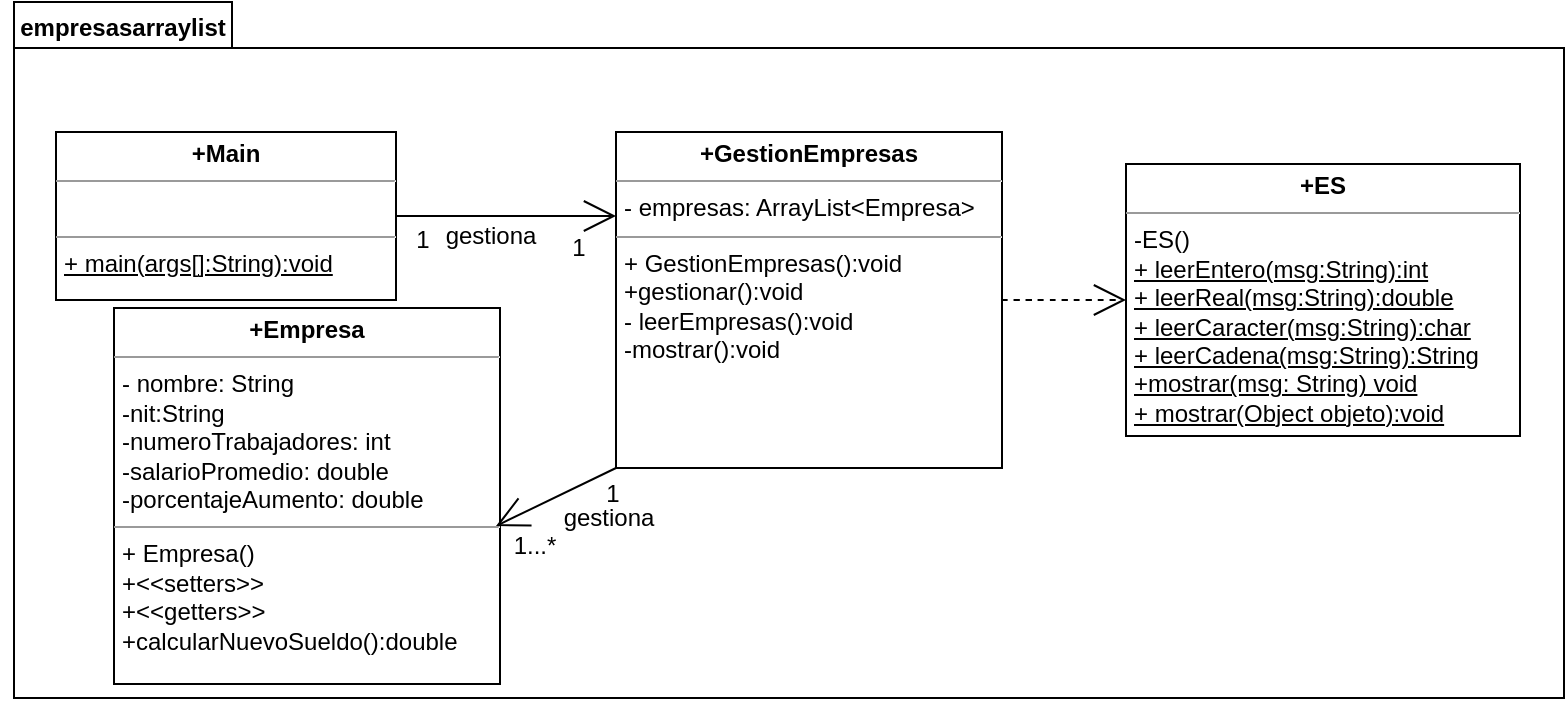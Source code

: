 <mxfile version="20.4.0" type="device"><diagram id="Iow5yc35_0iCL5yby_5C" name="Página-1"><mxGraphModel dx="707" dy="920" grid="0" gridSize="10" guides="1" tooltips="1" connect="1" arrows="1" fold="1" page="0" pageScale="1" pageWidth="827" pageHeight="1169" math="0" shadow="0"><root><mxCell id="0"/><mxCell id="1" parent="0"/><mxCell id="t938-m3QHY7wjeTMi-aY-1" value="&lt;p style=&quot;line-height: 0;&quot;&gt;&lt;br&gt;&lt;/p&gt;" style="shape=folder;fontStyle=1;spacingTop=10;tabWidth=109;tabHeight=23;tabPosition=left;html=1;hachureGap=4;align=left;" parent="1" vertex="1"><mxGeometry x="-213" y="-6" width="775" height="348" as="geometry"/></mxCell><mxCell id="t938-m3QHY7wjeTMi-aY-2" value="&lt;b&gt;empresasarraylist&lt;/b&gt;" style="text;html=1;align=center;verticalAlign=middle;resizable=0;points=[];autosize=1;strokeColor=none;fillColor=none;hachureGap=4;fontSize=12;" parent="1" vertex="1"><mxGeometry x="-220" y="-6" width="121" height="26" as="geometry"/></mxCell><mxCell id="t938-m3QHY7wjeTMi-aY-4" value="&lt;p style=&quot;margin:0px;margin-top:4px;text-align:center;&quot;&gt;&lt;b&gt;+Main&lt;/b&gt;&lt;/p&gt;&lt;hr size=&quot;1&quot;&gt;&lt;p style=&quot;margin:0px;margin-left:4px;&quot;&gt;&lt;br&gt;&lt;/p&gt;&lt;hr size=&quot;1&quot;&gt;&lt;p style=&quot;margin:0px;margin-left:4px;&quot;&gt;&lt;u&gt;+ main(args[]:String):void&lt;/u&gt;&lt;br&gt;&lt;/p&gt;" style="verticalAlign=top;align=left;overflow=fill;fontSize=12;fontFamily=Helvetica;html=1;hachureGap=4;" parent="1" vertex="1"><mxGeometry x="-192" y="59" width="170" height="84" as="geometry"/></mxCell><mxCell id="uueVUDAkZS6h9l45Wnzi-9" style="edgeStyle=none;curved=1;rounded=0;orthogonalLoop=1;jettySize=auto;html=1;exitX=1;exitY=0.5;exitDx=0;exitDy=0;entryX=0;entryY=0.5;entryDx=0;entryDy=0;fontSize=12;endArrow=open;endFill=0;startSize=14;endSize=14;sourcePerimeterSpacing=8;targetPerimeterSpacing=8;dashed=1;" edge="1" parent="1" source="t938-m3QHY7wjeTMi-aY-5" target="uueVUDAkZS6h9l45Wnzi-1"><mxGeometry relative="1" as="geometry"/></mxCell><mxCell id="t938-m3QHY7wjeTMi-aY-5" value="&lt;p style=&quot;margin:0px;margin-top:4px;text-align:center;&quot;&gt;&lt;b&gt;+GestionEmpresas&lt;/b&gt;&lt;/p&gt;&lt;hr size=&quot;1&quot;&gt;&lt;p style=&quot;margin:0px;margin-left:4px;&quot;&gt;- empresas: ArrayList&amp;lt;Empresa&amp;gt;&lt;/p&gt;&lt;hr size=&quot;1&quot;&gt;&lt;p style=&quot;margin:0px;margin-left:4px;&quot;&gt;+ GestionEmpresas():void&lt;br&gt;&lt;/p&gt;&lt;p style=&quot;margin:0px;margin-left:4px;&quot;&gt;+gestionar():void&lt;/p&gt;&lt;p style=&quot;margin:0px;margin-left:4px;&quot;&gt;- leerEmpresas():void&lt;/p&gt;&lt;p style=&quot;margin:0px;margin-left:4px;&quot;&gt;-mostrar():void&lt;br&gt;&lt;/p&gt;" style="verticalAlign=top;align=left;overflow=fill;fontSize=12;fontFamily=Helvetica;html=1;hachureGap=4;" parent="1" vertex="1"><mxGeometry x="88" y="59" width="193" height="168" as="geometry"/></mxCell><mxCell id="uueVUDAkZS6h9l45Wnzi-1" value="&lt;p style=&quot;margin:0px;margin-top:4px;text-align:center;&quot;&gt;&lt;b&gt;+ES&lt;/b&gt;&lt;/p&gt;&lt;hr size=&quot;1&quot;&gt;&lt;p style=&quot;margin:0px;margin-left:4px;&quot;&gt;&lt;span style=&quot;background-color: initial;&quot;&gt;-ES()&lt;/span&gt;&lt;/p&gt;&lt;p style=&quot;margin:0px;margin-left:4px;&quot;&gt;&lt;u&gt;+ leerEntero(msg:String):int&lt;/u&gt;&lt;/p&gt;&lt;p style=&quot;margin:0px;margin-left:4px;&quot;&gt;&lt;u&gt;+ leerReal(msg:String):double&lt;/u&gt;&lt;/p&gt;&lt;p style=&quot;margin:0px;margin-left:4px;&quot;&gt;&lt;u&gt;+ leerCaracter(msg:String):char&lt;/u&gt;&lt;/p&gt;&lt;p style=&quot;margin:0px;margin-left:4px;&quot;&gt;&lt;u&gt;+ leerCadena(msg:String):String&lt;/u&gt;&lt;/p&gt;&lt;p style=&quot;margin:0px;margin-left:4px;&quot;&gt;&lt;u&gt;+mostrar(msg: String) void&lt;/u&gt;&lt;/p&gt;&lt;p style=&quot;margin:0px;margin-left:4px;&quot;&gt;&lt;u&gt;+ mostrar(Object objeto):void&lt;/u&gt;&lt;/p&gt;" style="verticalAlign=top;align=left;overflow=fill;fontSize=12;fontFamily=Helvetica;html=1;hachureGap=4;" vertex="1" parent="1"><mxGeometry x="343" y="75" width="197" height="136" as="geometry"/></mxCell><mxCell id="uueVUDAkZS6h9l45Wnzi-2" value="" style="endArrow=open;html=1;rounded=0;fontSize=12;startSize=14;endSize=14;sourcePerimeterSpacing=8;targetPerimeterSpacing=8;curved=1;exitX=1;exitY=0.5;exitDx=0;exitDy=0;entryX=0;entryY=0.25;entryDx=0;entryDy=0;endFill=0;" edge="1" parent="1" source="t938-m3QHY7wjeTMi-aY-4" target="t938-m3QHY7wjeTMi-aY-5"><mxGeometry width="50" height="50" relative="1" as="geometry"><mxPoint x="262" y="304" as="sourcePoint"/><mxPoint x="312" y="254" as="targetPoint"/></mxGeometry></mxCell><mxCell id="uueVUDAkZS6h9l45Wnzi-6" value="1" style="text;html=1;align=center;verticalAlign=middle;resizable=0;points=[];autosize=1;strokeColor=none;fillColor=none;hachureGap=4;fontSize=12;" vertex="1" parent="1"><mxGeometry x="-22" y="100" width="25" height="26" as="geometry"/></mxCell><mxCell id="uueVUDAkZS6h9l45Wnzi-7" value="1" style="text;html=1;align=center;verticalAlign=middle;resizable=0;points=[];autosize=1;strokeColor=none;fillColor=none;hachureGap=4;fontSize=12;" vertex="1" parent="1"><mxGeometry x="56" y="104" width="25" height="26" as="geometry"/></mxCell><mxCell id="uueVUDAkZS6h9l45Wnzi-10" value="&lt;p style=&quot;margin:0px;margin-top:4px;text-align:center;&quot;&gt;&lt;b&gt;+Empresa&lt;/b&gt;&lt;/p&gt;&lt;hr size=&quot;1&quot;&gt;&lt;p style=&quot;margin:0px;margin-left:4px;&quot;&gt;- nombre: String&lt;/p&gt;&lt;p style=&quot;margin:0px;margin-left:4px;&quot;&gt;-nit:String&lt;/p&gt;&lt;p style=&quot;margin:0px;margin-left:4px;&quot;&gt;-numeroTrabajadores: int&lt;/p&gt;&lt;p style=&quot;margin:0px;margin-left:4px;&quot;&gt;-salarioPromedio: double&lt;/p&gt;&lt;p style=&quot;margin:0px;margin-left:4px;&quot;&gt;-porcentajeAumento: double&lt;/p&gt;&lt;hr size=&quot;1&quot;&gt;&lt;p style=&quot;margin:0px;margin-left:4px;&quot;&gt;+ Empresa()&lt;/p&gt;&lt;p style=&quot;margin:0px;margin-left:4px;&quot;&gt;+&amp;lt;&amp;lt;setters&amp;gt;&amp;gt;&lt;/p&gt;&lt;p style=&quot;margin:0px;margin-left:4px;&quot;&gt;+&amp;lt;&amp;lt;getters&amp;gt;&amp;gt;&lt;/p&gt;&lt;p style=&quot;margin:0px;margin-left:4px;&quot;&gt;+calcularNuevoSueldo():double&lt;/p&gt;" style="verticalAlign=top;align=left;overflow=fill;fontSize=12;fontFamily=Helvetica;html=1;hachureGap=4;" vertex="1" parent="1"><mxGeometry x="-163" y="147" width="193" height="188" as="geometry"/></mxCell><mxCell id="uueVUDAkZS6h9l45Wnzi-11" value="" style="endArrow=open;html=1;rounded=0;fontSize=12;startSize=14;endSize=14;sourcePerimeterSpacing=8;targetPerimeterSpacing=8;curved=1;exitX=0;exitY=1;exitDx=0;exitDy=0;entryX=0;entryY=0.25;entryDx=0;entryDy=0;endFill=0;" edge="1" parent="1" source="t938-m3QHY7wjeTMi-aY-5"><mxGeometry width="50" height="50" relative="1" as="geometry"><mxPoint x="138" y="256" as="sourcePoint"/><mxPoint x="28" y="256" as="targetPoint"/></mxGeometry></mxCell><mxCell id="uueVUDAkZS6h9l45Wnzi-12" value="1" style="text;html=1;align=center;verticalAlign=middle;resizable=0;points=[];autosize=1;strokeColor=none;fillColor=none;hachureGap=4;fontSize=12;" vertex="1" parent="1"><mxGeometry x="73" y="227" width="25" height="26" as="geometry"/></mxCell><mxCell id="uueVUDAkZS6h9l45Wnzi-13" value="1...*" style="text;html=1;align=center;verticalAlign=middle;resizable=0;points=[];autosize=1;strokeColor=none;fillColor=none;hachureGap=4;fontSize=12;" vertex="1" parent="1"><mxGeometry x="27" y="253" width="39" height="26" as="geometry"/></mxCell><mxCell id="uueVUDAkZS6h9l45Wnzi-16" value="gestiona" style="text;html=1;align=center;verticalAlign=middle;resizable=0;points=[];autosize=1;strokeColor=none;fillColor=none;hachureGap=4;fontSize=12;" vertex="1" parent="1"><mxGeometry x="-7" y="98" width="63" height="26" as="geometry"/></mxCell><mxCell id="uueVUDAkZS6h9l45Wnzi-17" value="gestiona" style="text;html=1;align=center;verticalAlign=middle;resizable=0;points=[];autosize=1;strokeColor=none;fillColor=none;hachureGap=4;fontSize=12;" vertex="1" parent="1"><mxGeometry x="52" y="239" width="63" height="26" as="geometry"/></mxCell></root></mxGraphModel></diagram></mxfile>